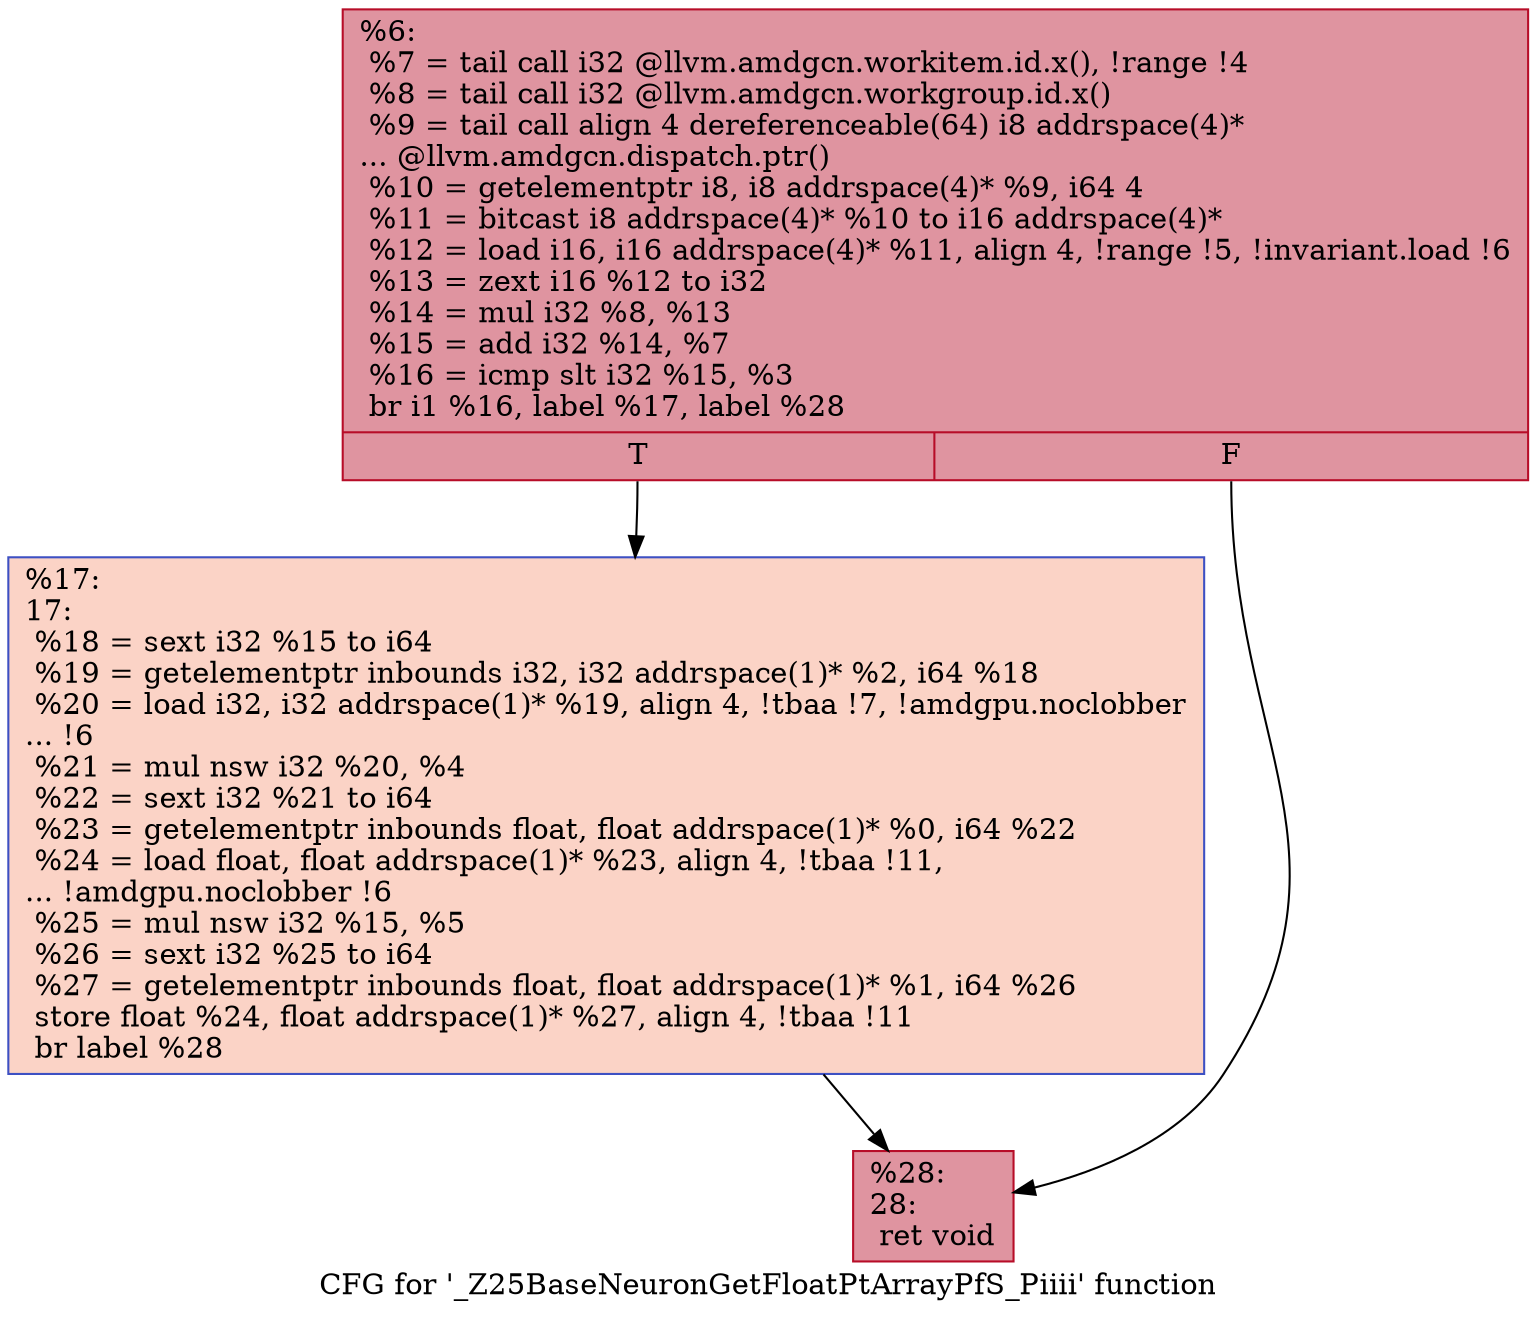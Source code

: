 digraph "CFG for '_Z25BaseNeuronGetFloatPtArrayPfS_Piiii' function" {
	label="CFG for '_Z25BaseNeuronGetFloatPtArrayPfS_Piiii' function";

	Node0x4b3c230 [shape=record,color="#b70d28ff", style=filled, fillcolor="#b70d2870",label="{%6:\l  %7 = tail call i32 @llvm.amdgcn.workitem.id.x(), !range !4\l  %8 = tail call i32 @llvm.amdgcn.workgroup.id.x()\l  %9 = tail call align 4 dereferenceable(64) i8 addrspace(4)*\l... @llvm.amdgcn.dispatch.ptr()\l  %10 = getelementptr i8, i8 addrspace(4)* %9, i64 4\l  %11 = bitcast i8 addrspace(4)* %10 to i16 addrspace(4)*\l  %12 = load i16, i16 addrspace(4)* %11, align 4, !range !5, !invariant.load !6\l  %13 = zext i16 %12 to i32\l  %14 = mul i32 %8, %13\l  %15 = add i32 %14, %7\l  %16 = icmp slt i32 %15, %3\l  br i1 %16, label %17, label %28\l|{<s0>T|<s1>F}}"];
	Node0x4b3c230:s0 -> Node0x4b3d1b0;
	Node0x4b3c230:s1 -> Node0x4b3e230;
	Node0x4b3d1b0 [shape=record,color="#3d50c3ff", style=filled, fillcolor="#f59c7d70",label="{%17:\l17:                                               \l  %18 = sext i32 %15 to i64\l  %19 = getelementptr inbounds i32, i32 addrspace(1)* %2, i64 %18\l  %20 = load i32, i32 addrspace(1)* %19, align 4, !tbaa !7, !amdgpu.noclobber\l... !6\l  %21 = mul nsw i32 %20, %4\l  %22 = sext i32 %21 to i64\l  %23 = getelementptr inbounds float, float addrspace(1)* %0, i64 %22\l  %24 = load float, float addrspace(1)* %23, align 4, !tbaa !11,\l... !amdgpu.noclobber !6\l  %25 = mul nsw i32 %15, %5\l  %26 = sext i32 %25 to i64\l  %27 = getelementptr inbounds float, float addrspace(1)* %1, i64 %26\l  store float %24, float addrspace(1)* %27, align 4, !tbaa !11\l  br label %28\l}"];
	Node0x4b3d1b0 -> Node0x4b3e230;
	Node0x4b3e230 [shape=record,color="#b70d28ff", style=filled, fillcolor="#b70d2870",label="{%28:\l28:                                               \l  ret void\l}"];
}
